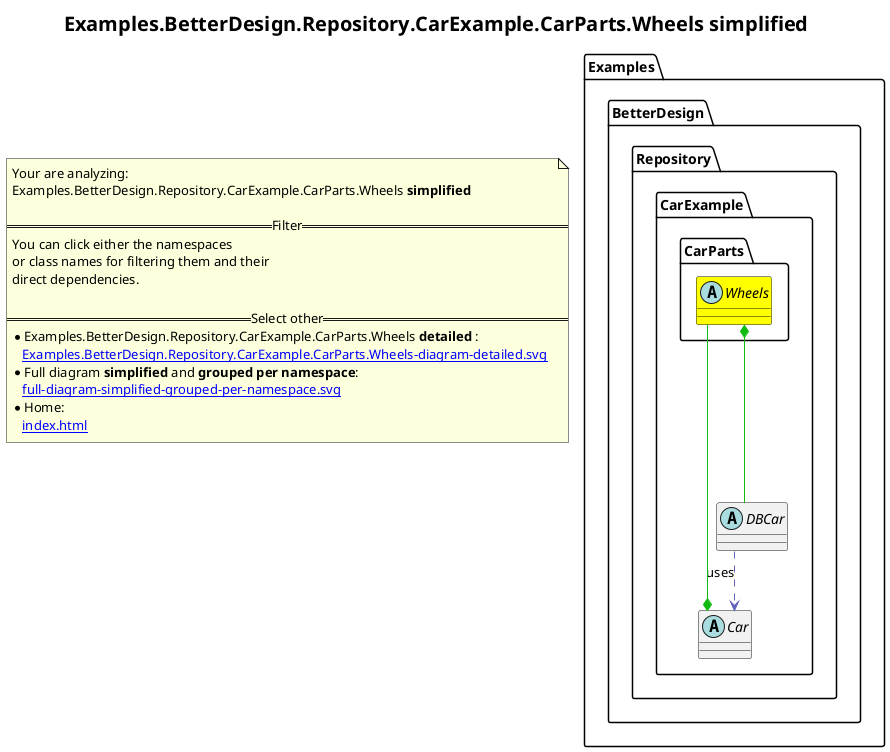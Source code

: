 @startuml
skinparam linetype ortho
title <size:20>Examples.BetterDesign.Repository.CarExample.CarParts.Wheels **simplified** </size>
note "Your are analyzing:\nExamples.BetterDesign.Repository.CarExample.CarParts.Wheels **simplified** \n\n==Filter==\nYou can click either the namespaces \nor class names for filtering them and their\ndirect dependencies.\n\n==Select other==\n* Examples.BetterDesign.Repository.CarExample.CarParts.Wheels **detailed** :\n   [[Examples.BetterDesign.Repository.CarExample.CarParts.Wheels-diagram-detailed.svg]]\n* Full diagram **simplified** and **grouped per namespace**:\n   [[full-diagram-simplified-grouped-per-namespace.svg]]\n* Home:\n   [[index.html]]" as FloatingNote
      abstract class Examples.BetterDesign.Repository.CarExample.DBCar [[Examples.BetterDesign.Repository.CarExample.DBCar-diagram-simplified.svg]]  {
      }
      abstract class Examples.BetterDesign.Repository.CarExample.Car [[Examples.BetterDesign.Repository.CarExample.Car-diagram-simplified.svg]]  {
      }
        abstract class Examples.BetterDesign.Repository.CarExample.CarParts.Wheels [[Examples.BetterDesign.Repository.CarExample.CarParts.Wheels-diagram-simplified.svg]] #yellow {
        }
 ' *************************************** 
 ' *************************************** 
 ' *************************************** 
' Class relations extracted from namespace:
' Examples.BetterDesign.Repository.CarExample
Examples.BetterDesign.Repository.CarExample.DBCar .[#6060BB].> Examples.BetterDesign.Repository.CarExample.Car  : uses 
Examples.BetterDesign.Repository.CarExample.Car *-[#10BB10]- Examples.BetterDesign.Repository.CarExample.CarParts.Wheels 
' Class relations extracted from namespace:
' Examples.BetterDesign.Repository.CarExample.CarParts
Examples.BetterDesign.Repository.CarExample.CarParts.Wheels *-[#10BB10]- Examples.BetterDesign.Repository.CarExample.DBCar 
@enduml